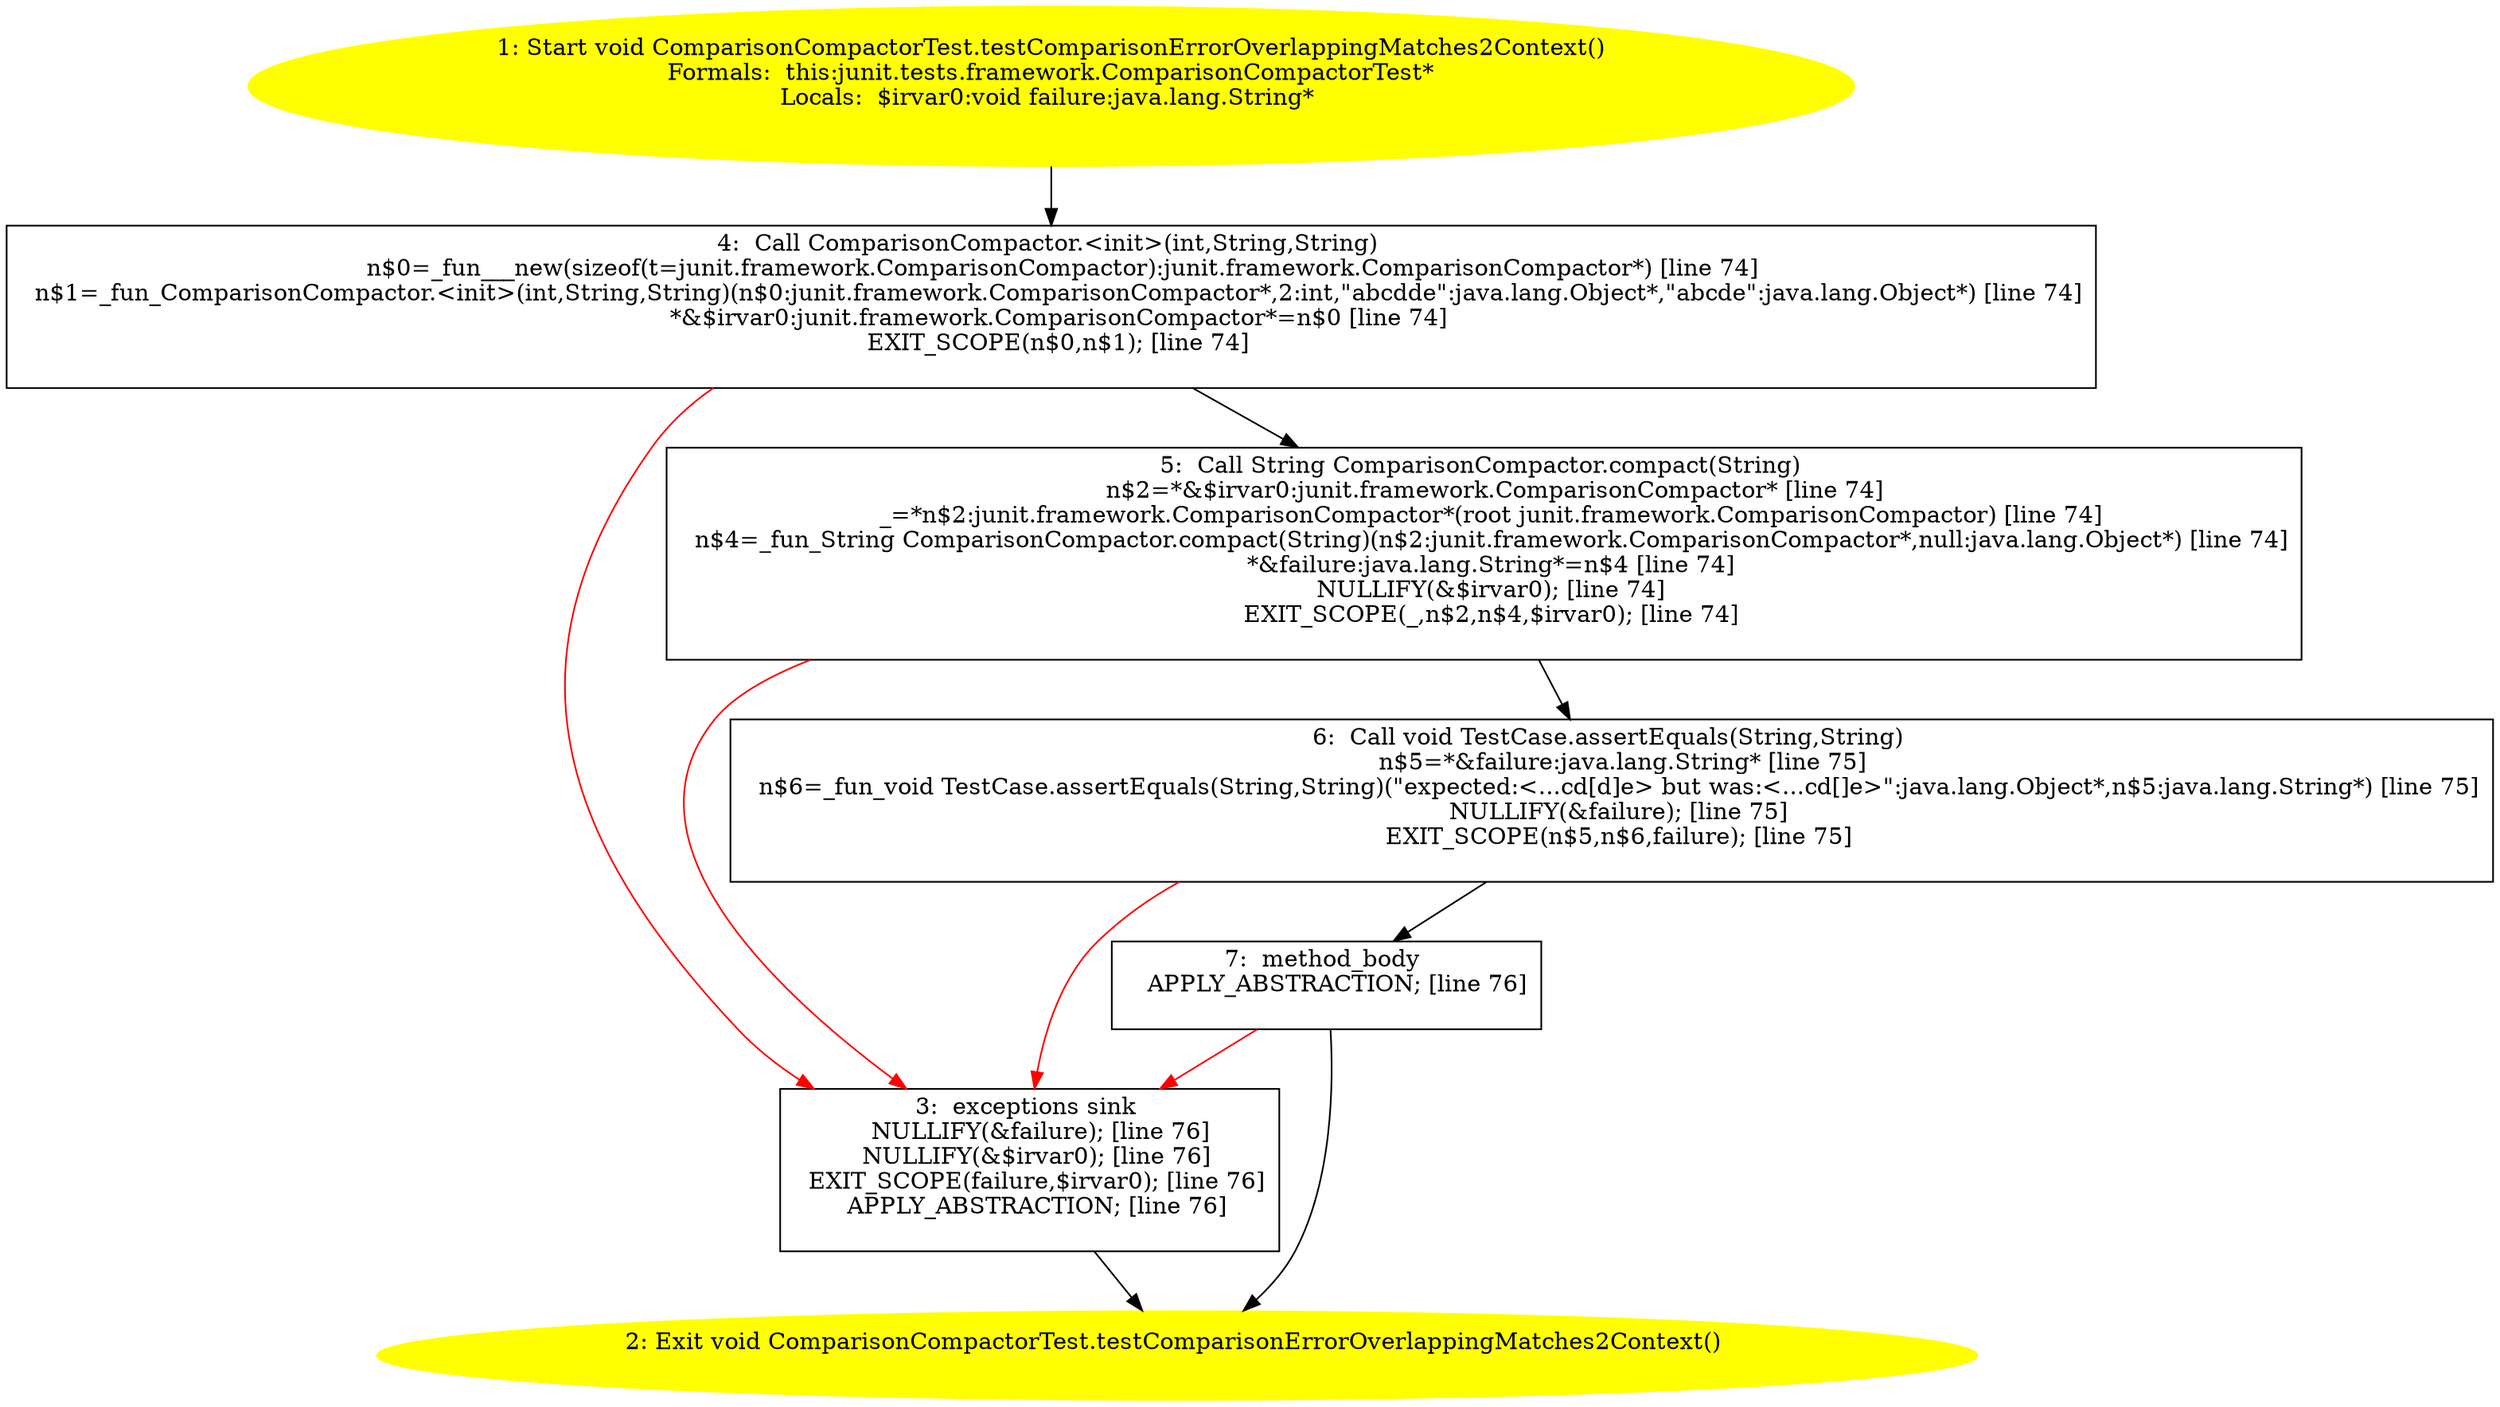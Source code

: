 /* @generated */
digraph cfg {
"junit.tests.framework.ComparisonCompactorTest.testComparisonErrorOverlappingMatches2Context():void.a365347d038a12188257b0a48a7d9a2f_1" [label="1: Start void ComparisonCompactorTest.testComparisonErrorOverlappingMatches2Context()\nFormals:  this:junit.tests.framework.ComparisonCompactorTest*\nLocals:  $irvar0:void failure:java.lang.String* \n  " color=yellow style=filled]
	

	 "junit.tests.framework.ComparisonCompactorTest.testComparisonErrorOverlappingMatches2Context():void.a365347d038a12188257b0a48a7d9a2f_1" -> "junit.tests.framework.ComparisonCompactorTest.testComparisonErrorOverlappingMatches2Context():void.a365347d038a12188257b0a48a7d9a2f_4" ;
"junit.tests.framework.ComparisonCompactorTest.testComparisonErrorOverlappingMatches2Context():void.a365347d038a12188257b0a48a7d9a2f_2" [label="2: Exit void ComparisonCompactorTest.testComparisonErrorOverlappingMatches2Context() \n  " color=yellow style=filled]
	

"junit.tests.framework.ComparisonCompactorTest.testComparisonErrorOverlappingMatches2Context():void.a365347d038a12188257b0a48a7d9a2f_3" [label="3:  exceptions sink \n   NULLIFY(&failure); [line 76]\n  NULLIFY(&$irvar0); [line 76]\n  EXIT_SCOPE(failure,$irvar0); [line 76]\n  APPLY_ABSTRACTION; [line 76]\n " shape="box"]
	

	 "junit.tests.framework.ComparisonCompactorTest.testComparisonErrorOverlappingMatches2Context():void.a365347d038a12188257b0a48a7d9a2f_3" -> "junit.tests.framework.ComparisonCompactorTest.testComparisonErrorOverlappingMatches2Context():void.a365347d038a12188257b0a48a7d9a2f_2" ;
"junit.tests.framework.ComparisonCompactorTest.testComparisonErrorOverlappingMatches2Context():void.a365347d038a12188257b0a48a7d9a2f_4" [label="4:  Call ComparisonCompactor.<init>(int,String,String) \n   n$0=_fun___new(sizeof(t=junit.framework.ComparisonCompactor):junit.framework.ComparisonCompactor*) [line 74]\n  n$1=_fun_ComparisonCompactor.<init>(int,String,String)(n$0:junit.framework.ComparisonCompactor*,2:int,\"abcdde\":java.lang.Object*,\"abcde\":java.lang.Object*) [line 74]\n  *&$irvar0:junit.framework.ComparisonCompactor*=n$0 [line 74]\n  EXIT_SCOPE(n$0,n$1); [line 74]\n " shape="box"]
	

	 "junit.tests.framework.ComparisonCompactorTest.testComparisonErrorOverlappingMatches2Context():void.a365347d038a12188257b0a48a7d9a2f_4" -> "junit.tests.framework.ComparisonCompactorTest.testComparisonErrorOverlappingMatches2Context():void.a365347d038a12188257b0a48a7d9a2f_5" ;
	 "junit.tests.framework.ComparisonCompactorTest.testComparisonErrorOverlappingMatches2Context():void.a365347d038a12188257b0a48a7d9a2f_4" -> "junit.tests.framework.ComparisonCompactorTest.testComparisonErrorOverlappingMatches2Context():void.a365347d038a12188257b0a48a7d9a2f_3" [color="red" ];
"junit.tests.framework.ComparisonCompactorTest.testComparisonErrorOverlappingMatches2Context():void.a365347d038a12188257b0a48a7d9a2f_5" [label="5:  Call String ComparisonCompactor.compact(String) \n   n$2=*&$irvar0:junit.framework.ComparisonCompactor* [line 74]\n  _=*n$2:junit.framework.ComparisonCompactor*(root junit.framework.ComparisonCompactor) [line 74]\n  n$4=_fun_String ComparisonCompactor.compact(String)(n$2:junit.framework.ComparisonCompactor*,null:java.lang.Object*) [line 74]\n  *&failure:java.lang.String*=n$4 [line 74]\n  NULLIFY(&$irvar0); [line 74]\n  EXIT_SCOPE(_,n$2,n$4,$irvar0); [line 74]\n " shape="box"]
	

	 "junit.tests.framework.ComparisonCompactorTest.testComparisonErrorOverlappingMatches2Context():void.a365347d038a12188257b0a48a7d9a2f_5" -> "junit.tests.framework.ComparisonCompactorTest.testComparisonErrorOverlappingMatches2Context():void.a365347d038a12188257b0a48a7d9a2f_6" ;
	 "junit.tests.framework.ComparisonCompactorTest.testComparisonErrorOverlappingMatches2Context():void.a365347d038a12188257b0a48a7d9a2f_5" -> "junit.tests.framework.ComparisonCompactorTest.testComparisonErrorOverlappingMatches2Context():void.a365347d038a12188257b0a48a7d9a2f_3" [color="red" ];
"junit.tests.framework.ComparisonCompactorTest.testComparisonErrorOverlappingMatches2Context():void.a365347d038a12188257b0a48a7d9a2f_6" [label="6:  Call void TestCase.assertEquals(String,String) \n   n$5=*&failure:java.lang.String* [line 75]\n  n$6=_fun_void TestCase.assertEquals(String,String)(\"expected:<...cd[d]e> but was:<...cd[]e>\":java.lang.Object*,n$5:java.lang.String*) [line 75]\n  NULLIFY(&failure); [line 75]\n  EXIT_SCOPE(n$5,n$6,failure); [line 75]\n " shape="box"]
	

	 "junit.tests.framework.ComparisonCompactorTest.testComparisonErrorOverlappingMatches2Context():void.a365347d038a12188257b0a48a7d9a2f_6" -> "junit.tests.framework.ComparisonCompactorTest.testComparisonErrorOverlappingMatches2Context():void.a365347d038a12188257b0a48a7d9a2f_7" ;
	 "junit.tests.framework.ComparisonCompactorTest.testComparisonErrorOverlappingMatches2Context():void.a365347d038a12188257b0a48a7d9a2f_6" -> "junit.tests.framework.ComparisonCompactorTest.testComparisonErrorOverlappingMatches2Context():void.a365347d038a12188257b0a48a7d9a2f_3" [color="red" ];
"junit.tests.framework.ComparisonCompactorTest.testComparisonErrorOverlappingMatches2Context():void.a365347d038a12188257b0a48a7d9a2f_7" [label="7:  method_body \n   APPLY_ABSTRACTION; [line 76]\n " shape="box"]
	

	 "junit.tests.framework.ComparisonCompactorTest.testComparisonErrorOverlappingMatches2Context():void.a365347d038a12188257b0a48a7d9a2f_7" -> "junit.tests.framework.ComparisonCompactorTest.testComparisonErrorOverlappingMatches2Context():void.a365347d038a12188257b0a48a7d9a2f_2" ;
	 "junit.tests.framework.ComparisonCompactorTest.testComparisonErrorOverlappingMatches2Context():void.a365347d038a12188257b0a48a7d9a2f_7" -> "junit.tests.framework.ComparisonCompactorTest.testComparisonErrorOverlappingMatches2Context():void.a365347d038a12188257b0a48a7d9a2f_3" [color="red" ];
}
